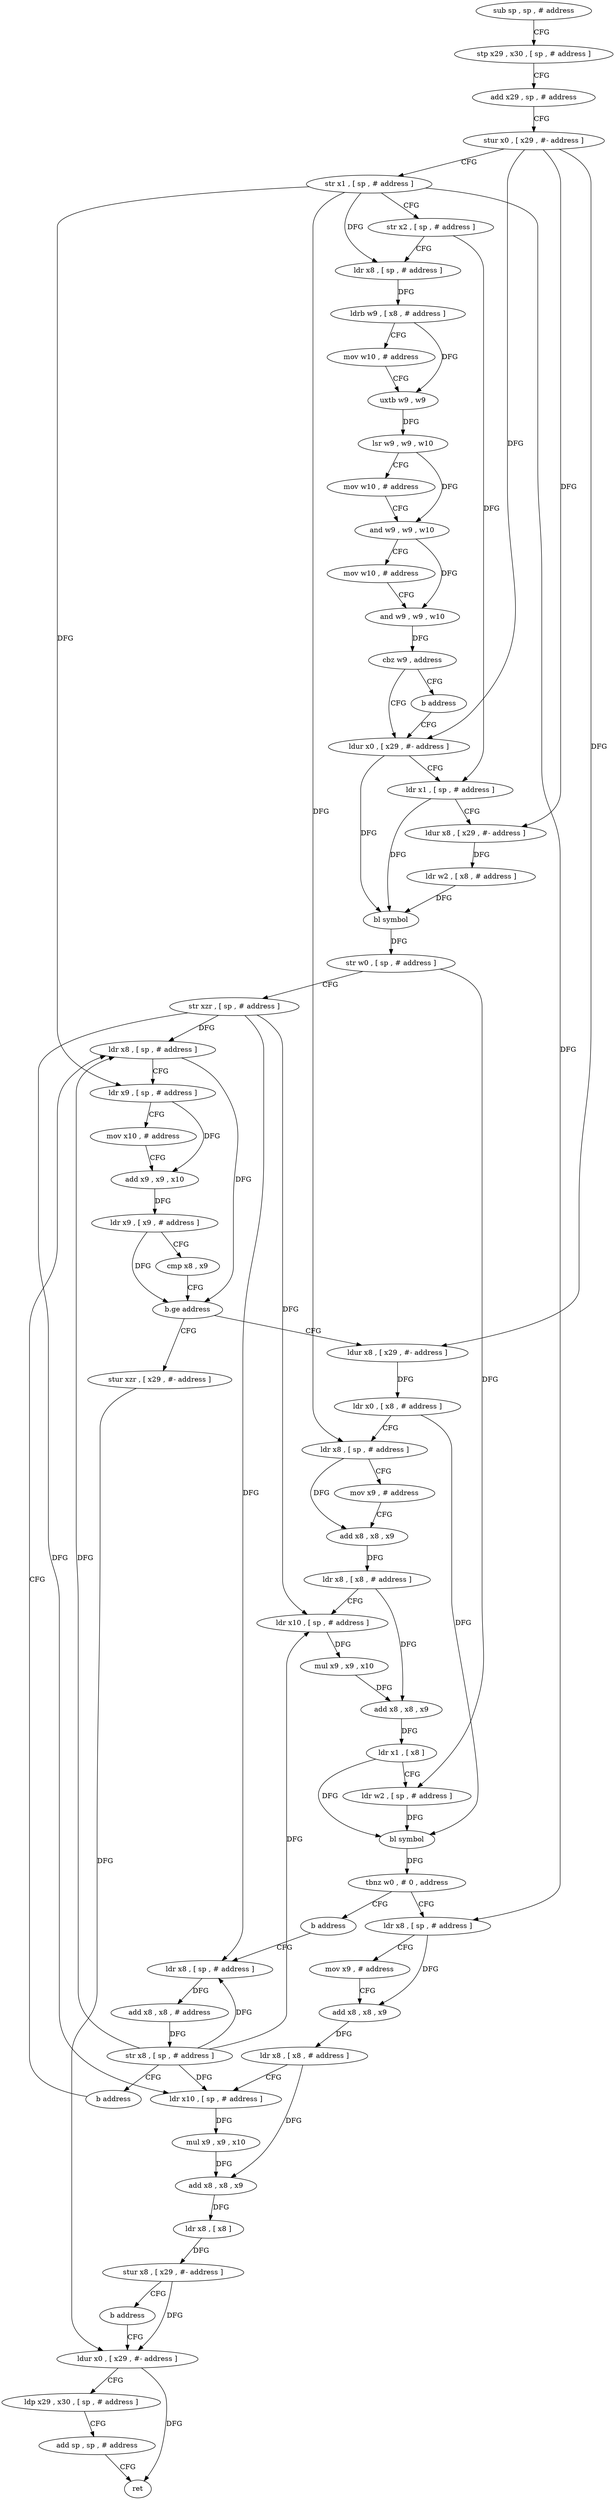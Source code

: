 digraph "func" {
"4290712" [label = "sub sp , sp , # address" ]
"4290716" [label = "stp x29 , x30 , [ sp , # address ]" ]
"4290720" [label = "add x29 , sp , # address" ]
"4290724" [label = "stur x0 , [ x29 , #- address ]" ]
"4290728" [label = "str x1 , [ sp , # address ]" ]
"4290732" [label = "str x2 , [ sp , # address ]" ]
"4290736" [label = "ldr x8 , [ sp , # address ]" ]
"4290740" [label = "ldrb w9 , [ x8 , # address ]" ]
"4290744" [label = "mov w10 , # address" ]
"4290748" [label = "uxtb w9 , w9" ]
"4290752" [label = "lsr w9 , w9 , w10" ]
"4290756" [label = "mov w10 , # address" ]
"4290760" [label = "and w9 , w9 , w10" ]
"4290764" [label = "mov w10 , # address" ]
"4290768" [label = "and w9 , w9 , w10" ]
"4290772" [label = "cbz w9 , address" ]
"4290780" [label = "ldur x0 , [ x29 , #- address ]" ]
"4290776" [label = "b address" ]
"4290784" [label = "ldr x1 , [ sp , # address ]" ]
"4290788" [label = "ldur x8 , [ x29 , #- address ]" ]
"4290792" [label = "ldr w2 , [ x8 , # address ]" ]
"4290796" [label = "bl symbol" ]
"4290800" [label = "str w0 , [ sp , # address ]" ]
"4290804" [label = "str xzr , [ sp , # address ]" ]
"4290808" [label = "ldr x8 , [ sp , # address ]" ]
"4290948" [label = "stur xzr , [ x29 , #- address ]" ]
"4290952" [label = "ldur x0 , [ x29 , #- address ]" ]
"4290836" [label = "ldur x8 , [ x29 , #- address ]" ]
"4290840" [label = "ldr x0 , [ x8 , # address ]" ]
"4290844" [label = "ldr x8 , [ sp , # address ]" ]
"4290848" [label = "mov x9 , # address" ]
"4290852" [label = "add x8 , x8 , x9" ]
"4290856" [label = "ldr x8 , [ x8 , # address ]" ]
"4290860" [label = "ldr x10 , [ sp , # address ]" ]
"4290864" [label = "mul x9 , x9 , x10" ]
"4290868" [label = "add x8 , x8 , x9" ]
"4290872" [label = "ldr x1 , [ x8 ]" ]
"4290876" [label = "ldr w2 , [ sp , # address ]" ]
"4290880" [label = "bl symbol" ]
"4290884" [label = "tbnz w0 , # 0 , address" ]
"4290892" [label = "ldr x8 , [ sp , # address ]" ]
"4290888" [label = "b address" ]
"4290896" [label = "mov x9 , # address" ]
"4290900" [label = "add x8 , x8 , x9" ]
"4290904" [label = "ldr x8 , [ x8 , # address ]" ]
"4290908" [label = "ldr x10 , [ sp , # address ]" ]
"4290912" [label = "mul x9 , x9 , x10" ]
"4290916" [label = "add x8 , x8 , x9" ]
"4290920" [label = "ldr x8 , [ x8 ]" ]
"4290924" [label = "stur x8 , [ x29 , #- address ]" ]
"4290928" [label = "b address" ]
"4290932" [label = "ldr x8 , [ sp , # address ]" ]
"4290956" [label = "ldp x29 , x30 , [ sp , # address ]" ]
"4290960" [label = "add sp , sp , # address" ]
"4290964" [label = "ret" ]
"4290936" [label = "add x8 , x8 , # address" ]
"4290940" [label = "str x8 , [ sp , # address ]" ]
"4290944" [label = "b address" ]
"4290812" [label = "ldr x9 , [ sp , # address ]" ]
"4290816" [label = "mov x10 , # address" ]
"4290820" [label = "add x9 , x9 , x10" ]
"4290824" [label = "ldr x9 , [ x9 , # address ]" ]
"4290828" [label = "cmp x8 , x9" ]
"4290832" [label = "b.ge address" ]
"4290712" -> "4290716" [ label = "CFG" ]
"4290716" -> "4290720" [ label = "CFG" ]
"4290720" -> "4290724" [ label = "CFG" ]
"4290724" -> "4290728" [ label = "CFG" ]
"4290724" -> "4290780" [ label = "DFG" ]
"4290724" -> "4290788" [ label = "DFG" ]
"4290724" -> "4290836" [ label = "DFG" ]
"4290728" -> "4290732" [ label = "CFG" ]
"4290728" -> "4290736" [ label = "DFG" ]
"4290728" -> "4290812" [ label = "DFG" ]
"4290728" -> "4290844" [ label = "DFG" ]
"4290728" -> "4290892" [ label = "DFG" ]
"4290732" -> "4290736" [ label = "CFG" ]
"4290732" -> "4290784" [ label = "DFG" ]
"4290736" -> "4290740" [ label = "DFG" ]
"4290740" -> "4290744" [ label = "CFG" ]
"4290740" -> "4290748" [ label = "DFG" ]
"4290744" -> "4290748" [ label = "CFG" ]
"4290748" -> "4290752" [ label = "DFG" ]
"4290752" -> "4290756" [ label = "CFG" ]
"4290752" -> "4290760" [ label = "DFG" ]
"4290756" -> "4290760" [ label = "CFG" ]
"4290760" -> "4290764" [ label = "CFG" ]
"4290760" -> "4290768" [ label = "DFG" ]
"4290764" -> "4290768" [ label = "CFG" ]
"4290768" -> "4290772" [ label = "DFG" ]
"4290772" -> "4290780" [ label = "CFG" ]
"4290772" -> "4290776" [ label = "CFG" ]
"4290780" -> "4290784" [ label = "CFG" ]
"4290780" -> "4290796" [ label = "DFG" ]
"4290776" -> "4290780" [ label = "CFG" ]
"4290784" -> "4290788" [ label = "CFG" ]
"4290784" -> "4290796" [ label = "DFG" ]
"4290788" -> "4290792" [ label = "DFG" ]
"4290792" -> "4290796" [ label = "DFG" ]
"4290796" -> "4290800" [ label = "DFG" ]
"4290800" -> "4290804" [ label = "CFG" ]
"4290800" -> "4290876" [ label = "DFG" ]
"4290804" -> "4290808" [ label = "DFG" ]
"4290804" -> "4290860" [ label = "DFG" ]
"4290804" -> "4290908" [ label = "DFG" ]
"4290804" -> "4290932" [ label = "DFG" ]
"4290808" -> "4290812" [ label = "CFG" ]
"4290808" -> "4290832" [ label = "DFG" ]
"4290948" -> "4290952" [ label = "DFG" ]
"4290952" -> "4290956" [ label = "CFG" ]
"4290952" -> "4290964" [ label = "DFG" ]
"4290836" -> "4290840" [ label = "DFG" ]
"4290840" -> "4290844" [ label = "CFG" ]
"4290840" -> "4290880" [ label = "DFG" ]
"4290844" -> "4290848" [ label = "CFG" ]
"4290844" -> "4290852" [ label = "DFG" ]
"4290848" -> "4290852" [ label = "CFG" ]
"4290852" -> "4290856" [ label = "DFG" ]
"4290856" -> "4290860" [ label = "CFG" ]
"4290856" -> "4290868" [ label = "DFG" ]
"4290860" -> "4290864" [ label = "DFG" ]
"4290864" -> "4290868" [ label = "DFG" ]
"4290868" -> "4290872" [ label = "DFG" ]
"4290872" -> "4290876" [ label = "CFG" ]
"4290872" -> "4290880" [ label = "DFG" ]
"4290876" -> "4290880" [ label = "DFG" ]
"4290880" -> "4290884" [ label = "DFG" ]
"4290884" -> "4290892" [ label = "CFG" ]
"4290884" -> "4290888" [ label = "CFG" ]
"4290892" -> "4290896" [ label = "CFG" ]
"4290892" -> "4290900" [ label = "DFG" ]
"4290888" -> "4290932" [ label = "CFG" ]
"4290896" -> "4290900" [ label = "CFG" ]
"4290900" -> "4290904" [ label = "DFG" ]
"4290904" -> "4290908" [ label = "CFG" ]
"4290904" -> "4290916" [ label = "DFG" ]
"4290908" -> "4290912" [ label = "DFG" ]
"4290912" -> "4290916" [ label = "DFG" ]
"4290916" -> "4290920" [ label = "DFG" ]
"4290920" -> "4290924" [ label = "DFG" ]
"4290924" -> "4290928" [ label = "CFG" ]
"4290924" -> "4290952" [ label = "DFG" ]
"4290928" -> "4290952" [ label = "CFG" ]
"4290932" -> "4290936" [ label = "DFG" ]
"4290956" -> "4290960" [ label = "CFG" ]
"4290960" -> "4290964" [ label = "CFG" ]
"4290936" -> "4290940" [ label = "DFG" ]
"4290940" -> "4290944" [ label = "CFG" ]
"4290940" -> "4290808" [ label = "DFG" ]
"4290940" -> "4290860" [ label = "DFG" ]
"4290940" -> "4290908" [ label = "DFG" ]
"4290940" -> "4290932" [ label = "DFG" ]
"4290944" -> "4290808" [ label = "CFG" ]
"4290812" -> "4290816" [ label = "CFG" ]
"4290812" -> "4290820" [ label = "DFG" ]
"4290816" -> "4290820" [ label = "CFG" ]
"4290820" -> "4290824" [ label = "DFG" ]
"4290824" -> "4290828" [ label = "CFG" ]
"4290824" -> "4290832" [ label = "DFG" ]
"4290828" -> "4290832" [ label = "CFG" ]
"4290832" -> "4290948" [ label = "CFG" ]
"4290832" -> "4290836" [ label = "CFG" ]
}
